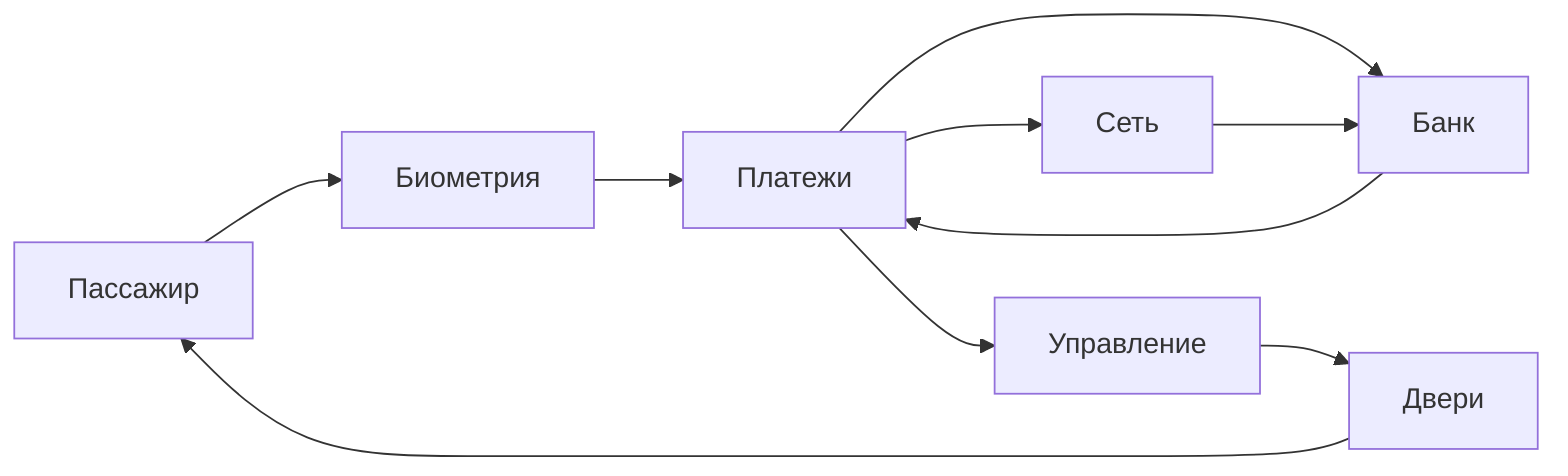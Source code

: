 graph LR
    A[Пассажир] --> B[Биометрия]
    B --> C[Платежи]
    C --> D[Банк]
    D --> C
    C --> E[Управление]
    E --> F[Двери]
    F -->  A
    C --> G[Сеть]
    G --> D